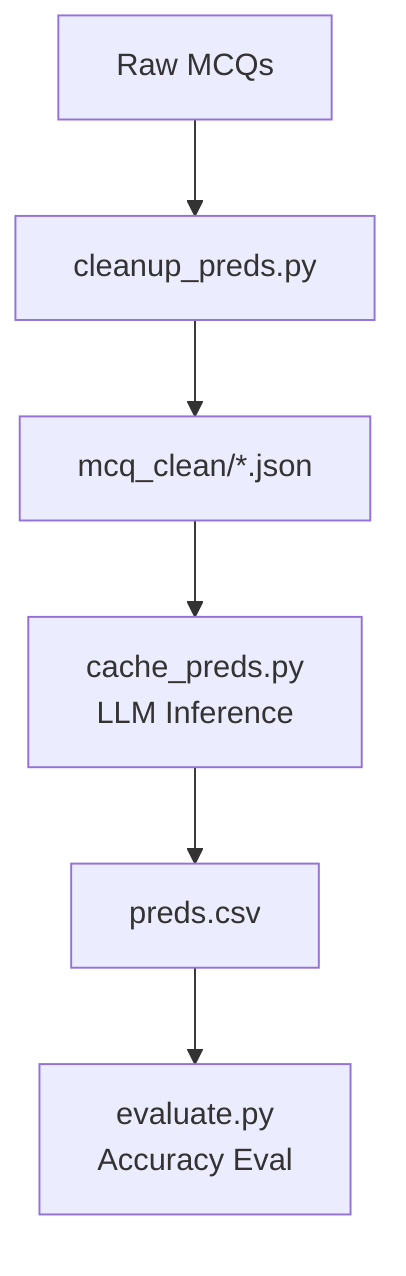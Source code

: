 graph TD
    A["Raw MCQs"] --> B["cleanup_preds.py"]
    B --> C["mcq_clean/*.json"]
    C --> D["cache_preds.py\nLLM Inference"]
    D --> E["preds.csv"]
    E --> F["evaluate.py\nAccuracy Eval"]
